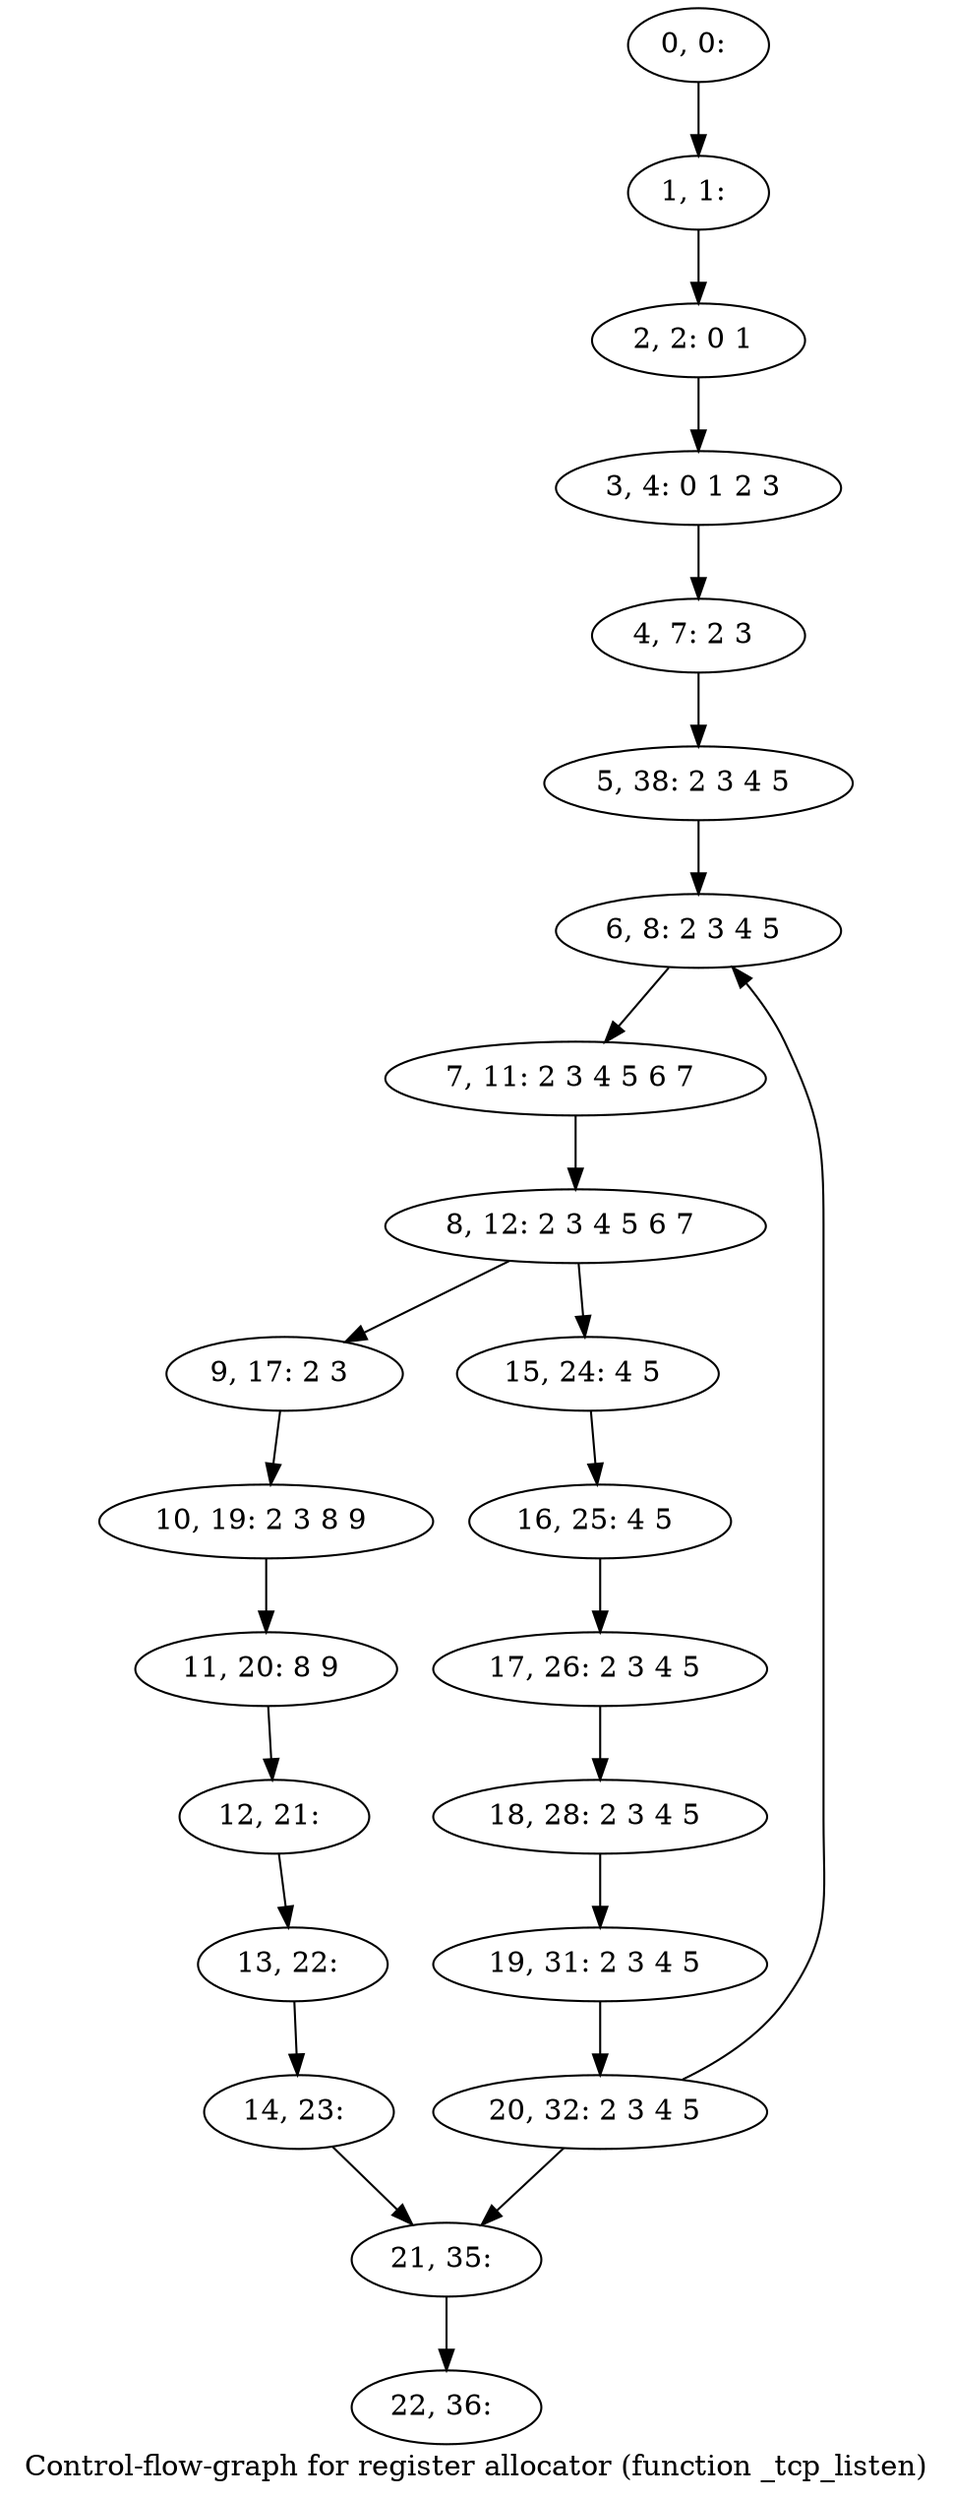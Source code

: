 digraph G {
graph [label="Control-flow-graph for register allocator (function _tcp_listen)"]
0[label="0, 0: "];
1[label="1, 1: "];
2[label="2, 2: 0 1 "];
3[label="3, 4: 0 1 2 3 "];
4[label="4, 7: 2 3 "];
5[label="5, 38: 2 3 4 5 "];
6[label="6, 8: 2 3 4 5 "];
7[label="7, 11: 2 3 4 5 6 7 "];
8[label="8, 12: 2 3 4 5 6 7 "];
9[label="9, 17: 2 3 "];
10[label="10, 19: 2 3 8 9 "];
11[label="11, 20: 8 9 "];
12[label="12, 21: "];
13[label="13, 22: "];
14[label="14, 23: "];
15[label="15, 24: 4 5 "];
16[label="16, 25: 4 5 "];
17[label="17, 26: 2 3 4 5 "];
18[label="18, 28: 2 3 4 5 "];
19[label="19, 31: 2 3 4 5 "];
20[label="20, 32: 2 3 4 5 "];
21[label="21, 35: "];
22[label="22, 36: "];
0->1 ;
1->2 ;
2->3 ;
3->4 ;
4->5 ;
5->6 ;
6->7 ;
7->8 ;
8->9 ;
8->15 ;
9->10 ;
10->11 ;
11->12 ;
12->13 ;
13->14 ;
14->21 ;
15->16 ;
16->17 ;
17->18 ;
18->19 ;
19->20 ;
20->21 ;
20->6 ;
21->22 ;
}

